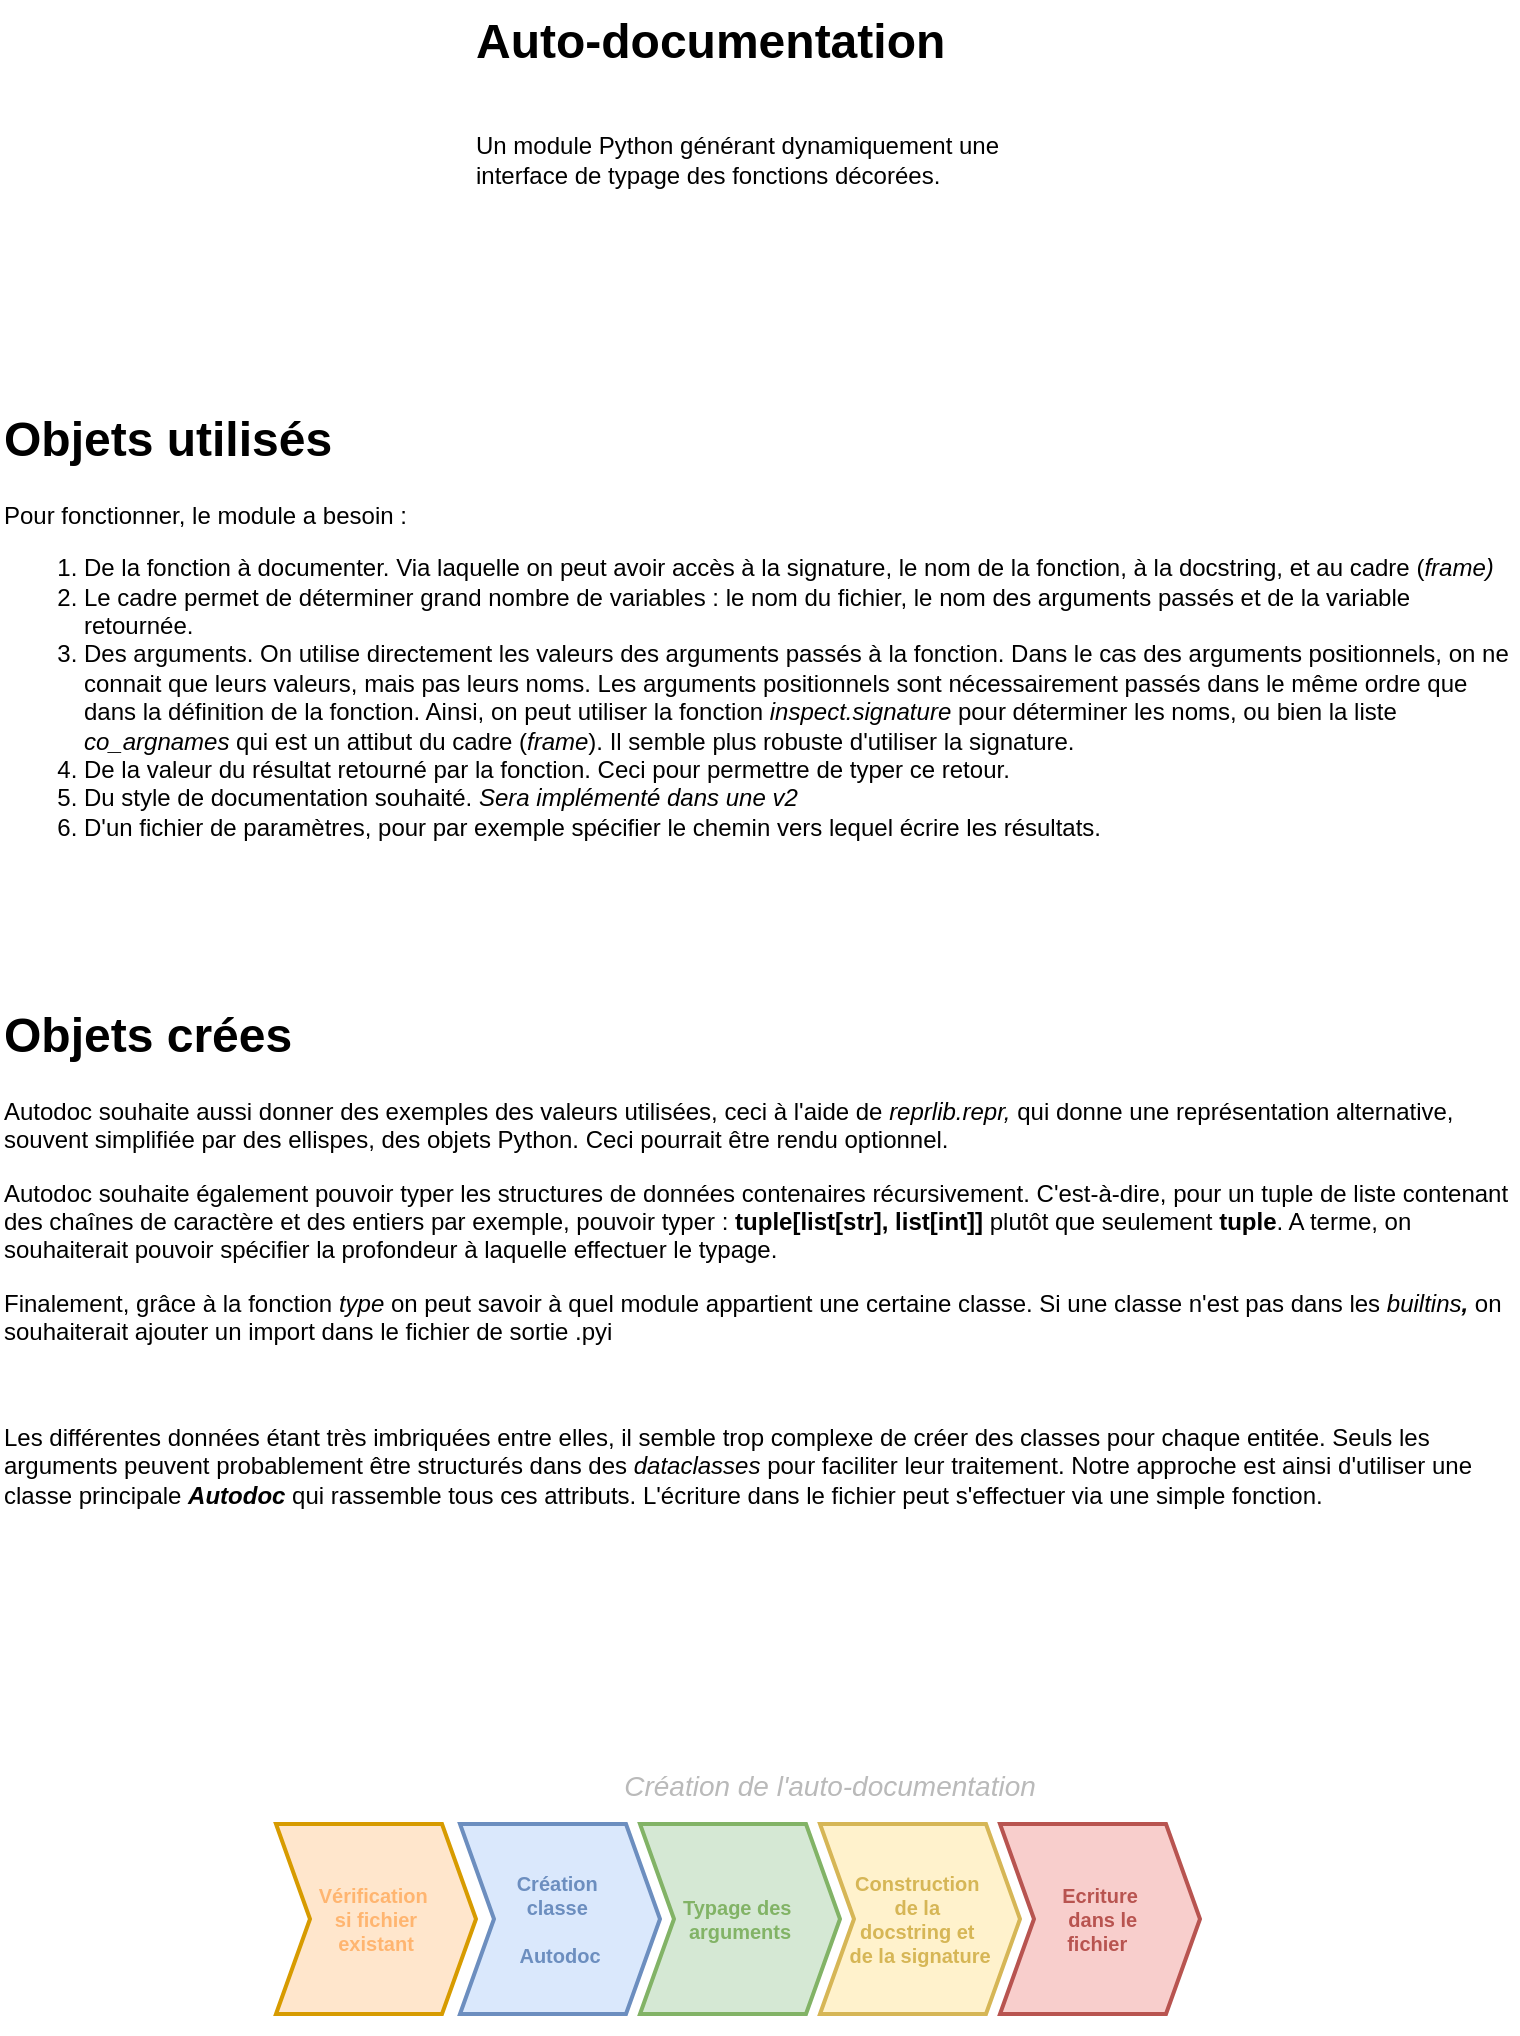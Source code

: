 <mxfile border="50" scale="3" compressed="false" locked="false" version="24.7.17">
  <diagram name="Blank" id="YmL12bMKpDGza6XwsDPr">
    <mxGraphModel dx="1221" dy="823" grid="0" gridSize="10" guides="1" tooltips="1" connect="1" arrows="1" fold="1" page="1" pageScale="1" pageWidth="827" pageHeight="1169" background="none" math="1" shadow="0">
      <root>
        <mxCell id="X5NqExCQtvZxIxQ7pmgY-0" />
        <mxCell id="1" parent="X5NqExCQtvZxIxQ7pmgY-0" />
        <mxCell id="TBykFA9Nbm-_a5YkxNUj-1" value="&lt;h1 style=&quot;margin-top: 0px;&quot;&gt;Objets utilisés&lt;/h1&gt;&lt;p&gt;Pour fonctionner, le module a besoin :&amp;nbsp;&lt;/p&gt;&lt;p&gt;&lt;/p&gt;&lt;ol&gt;&lt;li&gt;De la fonction à documenter. Via laquelle on peut avoir accès à la signature, le nom de la fonction, à la docstring, et au cadre (&lt;i&gt;frame)&lt;/i&gt;&lt;/li&gt;&lt;li&gt;Le cadre permet de déterminer grand nombre de variables : le nom du fichier, le nom des arguments passés et de la variable retournée.&lt;/li&gt;&lt;li&gt;Des arguments. On utilise directement les valeurs des arguments passés à la fonction. Dans le cas des arguments positionnels, on ne connait que leurs valeurs, mais pas leurs noms. Les arguments positionnels sont nécessairement passés dans le même ordre que dans la définition de la fonction. Ainsi, on peut utiliser la fonction &lt;i&gt;inspect.signature &lt;/i&gt;pour déterminer les noms, ou bien la liste &lt;i&gt;co_argnames &lt;/i&gt;qui est un attibut du cadre (&lt;i&gt;frame&lt;/i&gt;). Il semble plus robuste d&#39;utiliser la signature.&amp;nbsp;&lt;/li&gt;&lt;li&gt;De la valeur du résultat retourné par la fonction. Ceci pour permettre de typer ce retour.&amp;nbsp;&lt;/li&gt;&lt;li&gt;Du style de documentation souhaité. &lt;i&gt;Sera implémenté dans une v2&lt;/i&gt;&lt;/li&gt;&lt;li&gt;D&#39;un fichier de paramètres, pour par exemple spécifier le chemin vers lequel écrire les résultats.&lt;/li&gt;&lt;/ol&gt;&lt;div&gt;&lt;br&gt;&lt;/div&gt;&lt;p&gt;&lt;/p&gt;" style="text;html=1;whiteSpace=wrap;overflow=hidden;rounded=0;" vertex="1" parent="1">
          <mxGeometry x="41" y="204" width="756" height="235" as="geometry" />
        </mxCell>
        <mxCell id="TBykFA9Nbm-_a5YkxNUj-2" value="&lt;h1 style=&quot;margin-top: 0px;&quot;&gt;Auto-documentation&lt;/h1&gt;&lt;div style=&quot;text-align: right;&quot;&gt;&amp;nbsp;&lt;/div&gt;&lt;div&gt;Un module Python générant dynamiquement une interface de typage des fonctions décorées.&amp;nbsp;&lt;/div&gt;" style="text;html=1;whiteSpace=wrap;overflow=hidden;rounded=0;" vertex="1" parent="1">
          <mxGeometry x="276.5" y="5" width="279" height="114" as="geometry" />
        </mxCell>
        <mxCell id="TBykFA9Nbm-_a5YkxNUj-4" value="&lt;h1 style=&quot;margin-top: 0px;&quot;&gt;Objets crées&lt;/h1&gt;&lt;p&gt;Autodoc souhaite aussi donner des exemples des valeurs utilisées, ceci à l&#39;aide de &lt;i&gt;reprlib.repr, &lt;/i&gt;qui donne une représentation alternative, souvent simplifiée par des ellispes, des objets Python. Ceci pourrait être rendu optionnel.&amp;nbsp;&lt;/p&gt;&lt;p&gt;Autodoc souhaite également pouvoir typer les structures de données contenaires récursivement. C&#39;est-à-dire, pour un tuple de liste contenant des chaînes de caractère et des entiers par exemple, pouvoir typer : &lt;b&gt;tuple[list[str], list[int]] &lt;/b&gt;plutôt que seulement &lt;b&gt;tuple&lt;/b&gt;. A terme, on souhaiterait pouvoir spécifier la profondeur à laquelle effectuer le typage.&amp;nbsp;&lt;/p&gt;&lt;p&gt;Finalement, grâce à la fonction &lt;i&gt;type&lt;/i&gt;&amp;nbsp;on peut savoir à quel module appartient une certaine classe. Si une classe n&#39;est pas dans les &lt;i&gt;builtins&lt;/i&gt;&lt;b style=&quot;font-style: italic;&quot;&gt;, &lt;/b&gt;on souhaiterait ajouter un import dans le fichier de sortie .pyi&lt;/p&gt;&lt;p&gt;&amp;nbsp;&lt;/p&gt;&lt;p&gt;Les différentes données étant très imbriquées entre elles, il semble trop complexe de créer des classes pour chaque entitée. Seuls les arguments peuvent probablement être structurés dans des &lt;i&gt;dataclasses &lt;/i&gt;pour faciliter leur traitement. Notre approche est ainsi d&#39;utiliser une classe principale &lt;i style=&quot;font-weight: bold;&quot;&gt;Autodoc &lt;/i&gt;qui rassemble tous ces attributs. L&#39;écriture dans le fichier peut s&#39;effectuer via une simple fonction.&amp;nbsp;&lt;/p&gt;" style="text;html=1;whiteSpace=wrap;overflow=hidden;rounded=0;" vertex="1" parent="1">
          <mxGeometry x="41" y="502" width="759" height="282" as="geometry" />
        </mxCell>
        <mxCell id="TBykFA9Nbm-_a5YkxNUj-6" value="" style="group" vertex="1" connectable="0" parent="1">
          <mxGeometry x="179" y="887" width="472" height="135" as="geometry" />
        </mxCell>
        <mxCell id="NjAqU9Y5rHBkyYTPuW-a-1" value="Création de l&#39;auto-documentation" style="swimlane;fontStyle=2;childLayout=stackLayout;horizontal=1;startSize=20;fillColor=none;horizontalStack=1;resizeParent=1;resizeParentMax=0;resizeLast=0;collapsible=0;marginBottom=0;swimlaneFillColor=none;strokeColor=none;fontFamily=Helvetica;fontSize=14;fontColor=#BABABA;points=[];verticalAlign=middle;stackBorder=10;stackSpacing=-10;resizable=1;" parent="TBykFA9Nbm-_a5YkxNUj-6" vertex="1">
          <mxGeometry x="82" width="390" height="135" as="geometry" />
        </mxCell>
        <mxCell id="NjAqU9Y5rHBkyYTPuW-a-2" value="Création &#xa;classe &#xa;&#xa;Autodoc" style="shape=step;perimeter=stepPerimeter;strokeColor=#6C8EBF;fontFamily=Helvetica;fontSize=10;fontColor=#6C8EBF;fillColor=#dae8fc;fixedSize=1;size=17;fontStyle=1;strokeWidth=2;spacingTop=0;points=[];" parent="NjAqU9Y5rHBkyYTPuW-a-1" vertex="1">
          <mxGeometry x="10" y="30" width="100" height="95" as="geometry" />
        </mxCell>
        <mxCell id="NjAqU9Y5rHBkyYTPuW-a-3" value="Typage des &#xa;arguments" style="shape=step;perimeter=stepPerimeter;strokeColor=#82B366;fontFamily=Helvetica;fontSize=10;fontColor=#82B366;fillColor=#d5e8d4;fixedSize=1;size=17;fontStyle=1;strokeWidth=2;spacingTop=0;points=[];" parent="NjAqU9Y5rHBkyYTPuW-a-1" vertex="1">
          <mxGeometry x="100" y="30" width="100" height="95" as="geometry" />
        </mxCell>
        <mxCell id="NjAqU9Y5rHBkyYTPuW-a-4" value="Construction &#xa;de la &#xa;docstring et &#xa;de la signature" style="shape=step;perimeter=stepPerimeter;strokeColor=#D6B656;fontFamily=Helvetica;fontSize=10;fontColor=#D6B656;fillColor=#fff2cc;fixedSize=1;size=17;fontStyle=1;strokeWidth=2;spacingTop=0;points=[];" parent="NjAqU9Y5rHBkyYTPuW-a-1" vertex="1">
          <mxGeometry x="190" y="30" width="100" height="95" as="geometry" />
        </mxCell>
        <mxCell id="NjAqU9Y5rHBkyYTPuW-a-5" value="Ecriture&#xa; dans le&#xa;fichier " style="shape=step;perimeter=stepPerimeter;strokeColor=#B85450;fontFamily=Helvetica;fontSize=10;fontColor=#B85450;fillColor=#f8cecc;fixedSize=1;size=17;fontStyle=1;strokeWidth=2;spacingTop=0;points=[];" parent="NjAqU9Y5rHBkyYTPuW-a-1" vertex="1">
          <mxGeometry x="280" y="30" width="100" height="95" as="geometry" />
        </mxCell>
        <mxCell id="TBykFA9Nbm-_a5YkxNUj-5" value="Vérification &#xa;si fichier&#xa;existant" style="shape=step;perimeter=stepPerimeter;strokeColor=#d79b00;fontFamily=Helvetica;fontSize=10;fillColor=#ffe6cc;fixedSize=1;size=17;fontStyle=1;strokeWidth=2;spacingTop=0;points=[];fontColor=#FFB570;" vertex="1" parent="TBykFA9Nbm-_a5YkxNUj-6">
          <mxGeometry y="30" width="100" height="95" as="geometry" />
        </mxCell>
      </root>
    </mxGraphModel>
  </diagram>
</mxfile>
